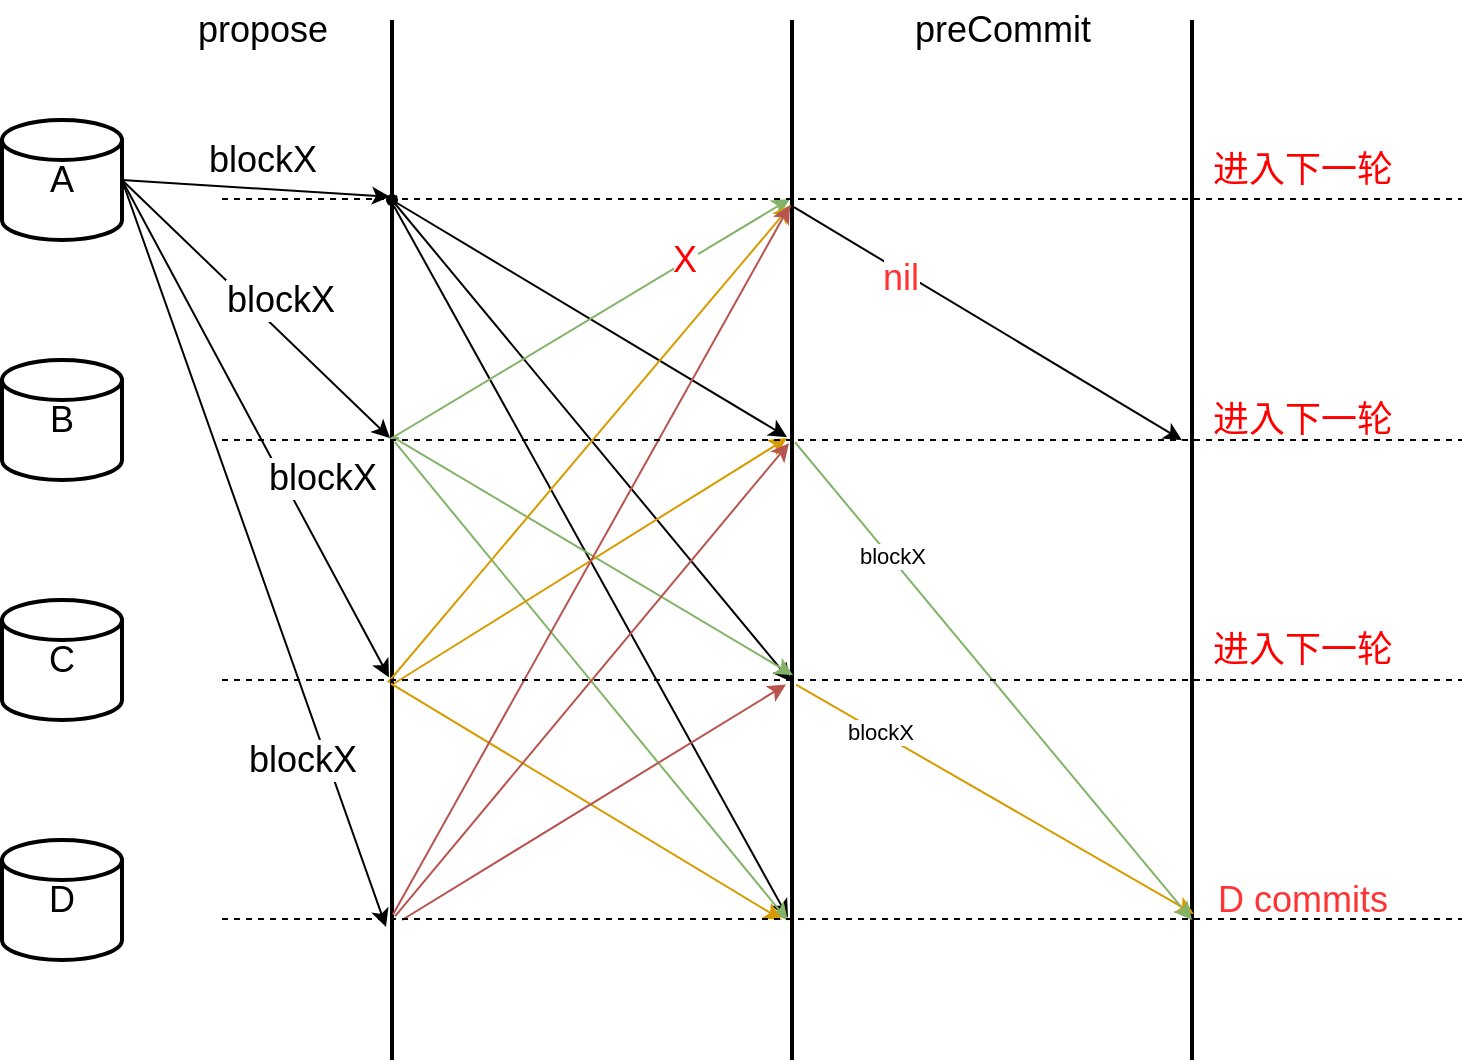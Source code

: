 <mxfile version="17.2.4" type="device"><diagram id="Uxc6Ua50y-Gxhxn-5wFb" name="第 1 页"><mxGraphModel dx="942" dy="725" grid="1" gridSize="10" guides="1" tooltips="1" connect="1" arrows="1" fold="1" page="1" pageScale="1" pageWidth="827" pageHeight="1169" math="0" shadow="0"><root><mxCell id="0"/><mxCell id="1" parent="0"/><mxCell id="mZ_o1JXan0s8bv2AVYPR-1" value="&lt;font style=&quot;font-size: 18px&quot;&gt;A&lt;/font&gt;" style="strokeWidth=2;html=1;shape=mxgraph.flowchart.database;whiteSpace=wrap;" vertex="1" parent="1"><mxGeometry x="50" y="80" width="60" height="60" as="geometry"/></mxCell><mxCell id="mZ_o1JXan0s8bv2AVYPR-2" value="&lt;font style=&quot;font-size: 18px&quot;&gt;B&lt;/font&gt;" style="strokeWidth=2;html=1;shape=mxgraph.flowchart.database;whiteSpace=wrap;" vertex="1" parent="1"><mxGeometry x="50" y="200" width="60" height="60" as="geometry"/></mxCell><mxCell id="mZ_o1JXan0s8bv2AVYPR-3" value="&lt;font style=&quot;font-size: 18px&quot;&gt;C&lt;/font&gt;" style="strokeWidth=2;html=1;shape=mxgraph.flowchart.database;whiteSpace=wrap;" vertex="1" parent="1"><mxGeometry x="50" y="320" width="60" height="60" as="geometry"/></mxCell><mxCell id="mZ_o1JXan0s8bv2AVYPR-4" value="&lt;font style=&quot;font-size: 18px&quot;&gt;D&lt;/font&gt;" style="strokeWidth=2;html=1;shape=mxgraph.flowchart.database;whiteSpace=wrap;" vertex="1" parent="1"><mxGeometry x="50" y="440" width="60" height="60" as="geometry"/></mxCell><mxCell id="mZ_o1JXan0s8bv2AVYPR-5" value="propose" style="text;html=1;align=center;verticalAlign=middle;resizable=0;points=[];autosize=1;strokeColor=none;fillColor=none;fontSize=18;fontColor=#000000;" vertex="1" parent="1"><mxGeometry x="140" y="20" width="80" height="30" as="geometry"/></mxCell><mxCell id="mZ_o1JXan0s8bv2AVYPR-6" value="" style="endArrow=classic;html=1;rounded=0;fontSize=18;fontColor=#000000;exitX=1;exitY=0.5;exitDx=0;exitDy=0;exitPerimeter=0;entryX=0.17;entryY=0.6;entryDx=0;entryDy=0;entryPerimeter=0;" edge="1" parent="1" source="mZ_o1JXan0s8bv2AVYPR-1" target="mZ_o1JXan0s8bv2AVYPR-12"><mxGeometry width="50" height="50" relative="1" as="geometry"><mxPoint x="330" y="370" as="sourcePoint"/><mxPoint x="252" y="120.48" as="targetPoint"/></mxGeometry></mxCell><mxCell id="mZ_o1JXan0s8bv2AVYPR-7" value="blockX" style="edgeLabel;html=1;align=center;verticalAlign=middle;resizable=0;points=[];fontSize=18;fontColor=#000000;" vertex="1" connectable="0" parent="mZ_o1JXan0s8bv2AVYPR-6"><mxGeometry x="0.21" y="1" relative="1" as="geometry"><mxPoint x="-11" y="-14" as="offset"/></mxGeometry></mxCell><mxCell id="mZ_o1JXan0s8bv2AVYPR-8" value="" style="endArrow=classic;html=1;rounded=0;fontSize=18;fontColor=#000000;entryX=0.402;entryY=0.6;entryDx=0;entryDy=0;entryPerimeter=0;exitX=1;exitY=0.5;exitDx=0;exitDy=0;exitPerimeter=0;" edge="1" parent="1" source="mZ_o1JXan0s8bv2AVYPR-1" target="mZ_o1JXan0s8bv2AVYPR-12"><mxGeometry width="50" height="50" relative="1" as="geometry"><mxPoint x="130" y="230" as="sourcePoint"/><mxPoint x="180" y="180" as="targetPoint"/></mxGeometry></mxCell><mxCell id="mZ_o1JXan0s8bv2AVYPR-9" value="blockX" style="edgeLabel;html=1;align=center;verticalAlign=middle;resizable=0;points=[];fontSize=18;fontColor=#000000;" vertex="1" connectable="0" parent="mZ_o1JXan0s8bv2AVYPR-8"><mxGeometry x="0.152" y="3" relative="1" as="geometry"><mxPoint y="-12" as="offset"/></mxGeometry></mxCell><mxCell id="mZ_o1JXan0s8bv2AVYPR-10" value="" style="endArrow=classic;html=1;rounded=0;fontSize=18;fontColor=#000000;exitX=1;exitY=0.5;exitDx=0;exitDy=0;exitPerimeter=0;entryX=0.632;entryY=0.65;entryDx=0;entryDy=0;entryPerimeter=0;" edge="1" parent="1" source="mZ_o1JXan0s8bv2AVYPR-1" target="mZ_o1JXan0s8bv2AVYPR-12"><mxGeometry width="50" height="50" relative="1" as="geometry"><mxPoint x="140" y="240" as="sourcePoint"/><mxPoint x="190" y="190" as="targetPoint"/></mxGeometry></mxCell><mxCell id="mZ_o1JXan0s8bv2AVYPR-11" value="blockX" style="edgeLabel;html=1;align=center;verticalAlign=middle;resizable=0;points=[];fontSize=18;fontColor=#000000;" vertex="1" connectable="0" parent="mZ_o1JXan0s8bv2AVYPR-10"><mxGeometry x="0.152" relative="1" as="geometry"><mxPoint x="23" y="6" as="offset"/></mxGeometry></mxCell><mxCell id="mZ_o1JXan0s8bv2AVYPR-12" value="" style="line;strokeWidth=2;direction=south;html=1;fontSize=18;fontColor=#000000;" vertex="1" parent="1"><mxGeometry x="240" y="30" width="10" height="520" as="geometry"/></mxCell><mxCell id="mZ_o1JXan0s8bv2AVYPR-13" value="" style="endArrow=classic;html=1;rounded=0;fontSize=18;fontColor=#000000;exitX=1;exitY=0.5;exitDx=0;exitDy=0;exitPerimeter=0;entryX=0.872;entryY=0.8;entryDx=0;entryDy=0;entryPerimeter=0;" edge="1" parent="1" source="mZ_o1JXan0s8bv2AVYPR-1" target="mZ_o1JXan0s8bv2AVYPR-12"><mxGeometry width="50" height="50" relative="1" as="geometry"><mxPoint x="120" y="120" as="sourcePoint"/><mxPoint x="263.5" y="368.64" as="targetPoint"/></mxGeometry></mxCell><mxCell id="mZ_o1JXan0s8bv2AVYPR-14" value="blockX" style="edgeLabel;html=1;align=center;verticalAlign=middle;resizable=0;points=[];fontSize=18;fontColor=#000000;" vertex="1" connectable="0" parent="mZ_o1JXan0s8bv2AVYPR-13"><mxGeometry x="0.06" relative="1" as="geometry"><mxPoint x="20" y="92" as="offset"/></mxGeometry></mxCell><mxCell id="mZ_o1JXan0s8bv2AVYPR-15" value="" style="line;strokeWidth=2;direction=south;html=1;fontSize=18;fontColor=#000000;" vertex="1" parent="1"><mxGeometry x="440" y="30" width="10" height="520" as="geometry"/></mxCell><mxCell id="mZ_o1JXan0s8bv2AVYPR-16" value="" style="endArrow=classic;html=1;rounded=0;fontSize=18;fontColor=#000000;exitDx=0;exitDy=0;exitPerimeter=0;entryX=0.401;entryY=0.75;entryDx=0;entryDy=0;entryPerimeter=0;startArrow=none;" edge="1" parent="1" source="mZ_o1JXan0s8bv2AVYPR-17" target="mZ_o1JXan0s8bv2AVYPR-15"><mxGeometry width="50" height="50" relative="1" as="geometry"><mxPoint x="320" y="160" as="sourcePoint"/><mxPoint x="370" y="110" as="targetPoint"/></mxGeometry></mxCell><mxCell id="mZ_o1JXan0s8bv2AVYPR-17" value="" style="shape=waypoint;sketch=0;fillStyle=solid;size=6;pointerEvents=1;points=[];fillColor=none;resizable=0;rotatable=0;perimeter=centerPerimeter;snapToPoint=1;fontSize=18;fontColor=#000000;" vertex="1" parent="1"><mxGeometry x="225" y="100" width="40" height="40" as="geometry"/></mxCell><mxCell id="mZ_o1JXan0s8bv2AVYPR-18" value="" style="endArrow=none;html=1;rounded=0;fontSize=18;fontColor=#000000;exitX=0.169;exitY=0.25;exitDx=0;exitDy=0;exitPerimeter=0;entryDx=0;entryDy=0;entryPerimeter=0;" edge="1" parent="1" source="mZ_o1JXan0s8bv2AVYPR-12" target="mZ_o1JXan0s8bv2AVYPR-17"><mxGeometry width="50" height="50" relative="1" as="geometry"><mxPoint x="247.5" y="117.88" as="sourcePoint"/><mxPoint x="442.5" y="238.52" as="targetPoint"/></mxGeometry></mxCell><mxCell id="mZ_o1JXan0s8bv2AVYPR-19" value="" style="endArrow=classic;html=1;rounded=0;fontSize=18;fontColor=#000000;exitDx=0;exitDy=0;exitPerimeter=0;entryX=0.636;entryY=0.55;entryDx=0;entryDy=0;entryPerimeter=0;startArrow=none;exitX=0.588;exitY=0.563;" edge="1" parent="1" source="mZ_o1JXan0s8bv2AVYPR-17" target="mZ_o1JXan0s8bv2AVYPR-15"><mxGeometry width="50" height="50" relative="1" as="geometry"><mxPoint x="265" y="140" as="sourcePoint"/><mxPoint x="462.5" y="258.52" as="targetPoint"/></mxGeometry></mxCell><mxCell id="mZ_o1JXan0s8bv2AVYPR-20" value="" style="endArrow=classic;html=1;rounded=0;fontSize=18;fontColor=#000000;entryX=0.863;entryY=0.7;entryDx=0;entryDy=0;entryPerimeter=0;startArrow=none;exitX=0.179;exitY=0.4;exitDx=0;exitDy=0;exitPerimeter=0;" edge="1" parent="1" source="mZ_o1JXan0s8bv2AVYPR-12" target="mZ_o1JXan0s8bv2AVYPR-15"><mxGeometry width="50" height="50" relative="1" as="geometry"><mxPoint x="260" y="200" as="sourcePoint"/><mxPoint x="482.5" y="348.52" as="targetPoint"/></mxGeometry></mxCell><mxCell id="mZ_o1JXan0s8bv2AVYPR-21" value="" style="endArrow=classic;html=1;rounded=0;fontSize=18;fontColor=#000000;fillColor=#d5e8d4;strokeColor=#82b366;exitX=0.402;exitY=0.15;exitDx=0;exitDy=0;exitPerimeter=0;entryX=0.172;entryY=0.6;entryDx=0;entryDy=0;entryPerimeter=0;" edge="1" parent="1" source="mZ_o1JXan0s8bv2AVYPR-12" target="mZ_o1JXan0s8bv2AVYPR-15"><mxGeometry width="50" height="50" relative="1" as="geometry"><mxPoint x="250" y="370" as="sourcePoint"/><mxPoint x="300" y="320" as="targetPoint"/><Array as="points"><mxPoint x="245" y="239"/></Array></mxGeometry></mxCell><mxCell id="mZ_o1JXan0s8bv2AVYPR-22" value="&lt;font color=&quot;#ff0000&quot;&gt;X&lt;/font&gt;" style="edgeLabel;html=1;align=center;verticalAlign=middle;resizable=0;points=[];fontSize=18;fontColor=#000000;" vertex="1" connectable="0" parent="mZ_o1JXan0s8bv2AVYPR-21"><mxGeometry x="0.481" y="1" relative="1" as="geometry"><mxPoint as="offset"/></mxGeometry></mxCell><mxCell id="mZ_o1JXan0s8bv2AVYPR-23" value="" style="endArrow=classic;html=1;rounded=0;fontSize=18;fontColor=#000000;fillColor=#d5e8d4;strokeColor=#82b366;entryX=0.63;entryY=0.45;entryDx=0;entryDy=0;entryPerimeter=0;exitX=0.401;exitY=0.45;exitDx=0;exitDy=0;exitPerimeter=0;" edge="1" parent="1" source="mZ_o1JXan0s8bv2AVYPR-12" target="mZ_o1JXan0s8bv2AVYPR-15"><mxGeometry width="50" height="50" relative="1" as="geometry"><mxPoint x="250" y="240" as="sourcePoint"/><mxPoint x="440" y="360" as="targetPoint"/><Array as="points"/></mxGeometry></mxCell><mxCell id="mZ_o1JXan0s8bv2AVYPR-24" value="" style="endArrow=classic;html=1;rounded=0;fontSize=18;fontColor=#000000;fillColor=#d5e8d4;strokeColor=#82b366;entryX=0.866;entryY=0.7;entryDx=0;entryDy=0;entryPerimeter=0;exitX=0.406;exitY=0.35;exitDx=0;exitDy=0;exitPerimeter=0;" edge="1" parent="1" source="mZ_o1JXan0s8bv2AVYPR-12" target="mZ_o1JXan0s8bv2AVYPR-15"><mxGeometry width="50" height="50" relative="1" as="geometry"><mxPoint x="250" y="240" as="sourcePoint"/><mxPoint x="455.5" y="367.6" as="targetPoint"/><Array as="points"/></mxGeometry></mxCell><mxCell id="mZ_o1JXan0s8bv2AVYPR-25" value="" style="endArrow=classic;html=1;rounded=0;fontSize=18;fontColor=#000000;fillColor=#ffe6cc;strokeColor=#d79b00;exitX=0.637;exitY=0.7;exitDx=0;exitDy=0;exitPerimeter=0;entryX=0.178;entryY=0.55;entryDx=0;entryDy=0;entryPerimeter=0;" edge="1" parent="1" source="mZ_o1JXan0s8bv2AVYPR-12" target="mZ_o1JXan0s8bv2AVYPR-15"><mxGeometry width="50" height="50" relative="1" as="geometry"><mxPoint x="250" y="360" as="sourcePoint"/><mxPoint x="340" y="390" as="targetPoint"/></mxGeometry></mxCell><mxCell id="mZ_o1JXan0s8bv2AVYPR-26" value="" style="endArrow=classic;html=1;rounded=0;fontSize=18;fontColor=#000000;fillColor=#ffe6cc;strokeColor=#d79b00;exitX=0.638;exitY=0.4;exitDx=0;exitDy=0;exitPerimeter=0;entryX=0.402;entryY=0.75;entryDx=0;entryDy=0;entryPerimeter=0;" edge="1" parent="1" source="mZ_o1JXan0s8bv2AVYPR-12" target="mZ_o1JXan0s8bv2AVYPR-15"><mxGeometry width="50" height="50" relative="1" as="geometry"><mxPoint x="253" y="371.24" as="sourcePoint"/><mxPoint x="454.5" y="132.56" as="targetPoint"/></mxGeometry></mxCell><mxCell id="mZ_o1JXan0s8bv2AVYPR-27" value="" style="endArrow=classic;html=1;rounded=0;fontSize=18;fontColor=#000000;fillColor=#ffe6cc;strokeColor=#d79b00;exitX=0.638;exitY=0.55;exitDx=0;exitDy=0;exitPerimeter=0;" edge="1" parent="1" source="mZ_o1JXan0s8bv2AVYPR-12"><mxGeometry width="50" height="50" relative="1" as="geometry"><mxPoint x="256" y="371.76" as="sourcePoint"/><mxPoint x="440" y="480" as="targetPoint"/></mxGeometry></mxCell><mxCell id="mZ_o1JXan0s8bv2AVYPR-28" value="" style="endArrow=classic;html=1;rounded=0;fontSize=18;fontColor=#000000;fillColor=#f8cecc;strokeColor=#b85450;entryX=0.178;entryY=0.6;entryDx=0;entryDy=0;entryPerimeter=0;exitX=0.86;exitY=0.45;exitDx=0;exitDy=0;exitPerimeter=0;" edge="1" parent="1" source="mZ_o1JXan0s8bv2AVYPR-12" target="mZ_o1JXan0s8bv2AVYPR-15"><mxGeometry width="50" height="50" relative="1" as="geometry"><mxPoint x="260" y="470" as="sourcePoint"/><mxPoint x="310" y="420" as="targetPoint"/></mxGeometry></mxCell><mxCell id="mZ_o1JXan0s8bv2AVYPR-29" value="" style="endArrow=classic;html=1;rounded=0;fontSize=18;fontColor=#000000;fillColor=#f8cecc;strokeColor=#b85450;entryX=0.407;entryY=0.65;entryDx=0;entryDy=0;entryPerimeter=0;exitX=0.862;exitY=0.35;exitDx=0;exitDy=0;exitPerimeter=0;" edge="1" parent="1" source="mZ_o1JXan0s8bv2AVYPR-12" target="mZ_o1JXan0s8bv2AVYPR-15"><mxGeometry width="50" height="50" relative="1" as="geometry"><mxPoint x="255.5" y="487.2" as="sourcePoint"/><mxPoint x="454" y="132.56" as="targetPoint"/></mxGeometry></mxCell><mxCell id="mZ_o1JXan0s8bv2AVYPR-30" value="" style="endArrow=classic;html=1;rounded=0;fontSize=18;fontColor=#000000;fillColor=#f8cecc;strokeColor=#b85450;entryX=0.639;entryY=0.8;entryDx=0;entryDy=0;entryPerimeter=0;" edge="1" parent="1" target="mZ_o1JXan0s8bv2AVYPR-15"><mxGeometry width="50" height="50" relative="1" as="geometry"><mxPoint x="250" y="480" as="sourcePoint"/><mxPoint x="453.5" y="251.64" as="targetPoint"/></mxGeometry></mxCell><mxCell id="mZ_o1JXan0s8bv2AVYPR-31" value="" style="line;strokeWidth=2;direction=south;html=1;fontSize=18;fontColor=#FF0000;" vertex="1" parent="1"><mxGeometry x="640" y="30" width="10" height="520" as="geometry"/></mxCell><mxCell id="mZ_o1JXan0s8bv2AVYPR-32" value="&lt;font color=&quot;#000000&quot;&gt;preCommit&lt;/font&gt;" style="text;html=1;align=center;verticalAlign=middle;resizable=0;points=[];autosize=1;strokeColor=none;fillColor=none;fontSize=18;fontColor=#FF0000;" vertex="1" parent="1"><mxGeometry x="500" y="20" width="100" height="30" as="geometry"/></mxCell><mxCell id="mZ_o1JXan0s8bv2AVYPR-33" value="" style="endArrow=classic;html=1;rounded=0;fontSize=18;fontColor=#000000;fillColor=#ffe6cc;strokeColor=#d79b00;exitX=0.639;exitY=0.3;exitDx=0;exitDy=0;exitPerimeter=0;entryX=-0.04;entryY=0.733;entryDx=0;entryDy=0;entryPerimeter=0;" edge="1" parent="1" source="mZ_o1JXan0s8bv2AVYPR-15" target="mZ_o1JXan0s8bv2AVYPR-35"><mxGeometry width="50" height="50" relative="1" as="geometry"><mxPoint x="450" y="390.04" as="sourcePoint"/><mxPoint x="642" y="270.0" as="targetPoint"/></mxGeometry></mxCell><mxCell id="mZ_o1JXan0s8bv2AVYPR-46" value="blockX" style="edgeLabel;html=1;align=center;verticalAlign=middle;resizable=0;points=[];" vertex="1" connectable="0" parent="mZ_o1JXan0s8bv2AVYPR-33"><mxGeometry x="-0.584" y="1" relative="1" as="geometry"><mxPoint as="offset"/></mxGeometry></mxCell><mxCell id="mZ_o1JXan0s8bv2AVYPR-34" value="" style="endArrow=classic;html=1;rounded=0;fontSize=18;fontColor=#000000;fillColor=#d5e8d4;strokeColor=#82b366;exitX=0.406;exitY=0.35;exitDx=0;exitDy=0;exitPerimeter=0;" edge="1" parent="1" source="mZ_o1JXan0s8bv2AVYPR-15"><mxGeometry width="50" height="50" relative="1" as="geometry"><mxPoint x="458" y="248.52" as="sourcePoint"/><mxPoint x="645" y="480" as="targetPoint"/><Array as="points"/></mxGeometry></mxCell><mxCell id="mZ_o1JXan0s8bv2AVYPR-45" value="blockX" style="edgeLabel;html=1;align=center;verticalAlign=middle;resizable=0;points=[];" vertex="1" connectable="0" parent="mZ_o1JXan0s8bv2AVYPR-34"><mxGeometry x="-0.519" y="1" relative="1" as="geometry"><mxPoint as="offset"/></mxGeometry></mxCell><mxCell id="mZ_o1JXan0s8bv2AVYPR-35" value="&lt;font color=&quot;#ff3333&quot;&gt;D commits&lt;/font&gt;" style="text;html=1;align=center;verticalAlign=middle;resizable=0;points=[];autosize=1;strokeColor=none;fillColor=none;fontSize=18;fontColor=#000000;" vertex="1" parent="1"><mxGeometry x="650" y="455" width="100" height="30" as="geometry"/></mxCell><mxCell id="mZ_o1JXan0s8bv2AVYPR-36" value="" style="endArrow=none;dashed=1;html=1;rounded=0;fontSize=18;fontColor=#FF3333;" edge="1" parent="1"><mxGeometry width="50" height="50" relative="1" as="geometry"><mxPoint x="160" y="119.5" as="sourcePoint"/><mxPoint x="780" y="119.5" as="targetPoint"/></mxGeometry></mxCell><mxCell id="mZ_o1JXan0s8bv2AVYPR-37" value="" style="endArrow=none;dashed=1;html=1;rounded=0;fontSize=18;fontColor=#FF3333;" edge="1" parent="1"><mxGeometry width="50" height="50" relative="1" as="geometry"><mxPoint x="160" y="240" as="sourcePoint"/><mxPoint x="780" y="240" as="targetPoint"/></mxGeometry></mxCell><mxCell id="mZ_o1JXan0s8bv2AVYPR-38" value="" style="endArrow=none;dashed=1;html=1;rounded=0;fontSize=18;fontColor=#FF3333;" edge="1" parent="1"><mxGeometry width="50" height="50" relative="1" as="geometry"><mxPoint x="160" y="360" as="sourcePoint"/><mxPoint x="780" y="360" as="targetPoint"/></mxGeometry></mxCell><mxCell id="mZ_o1JXan0s8bv2AVYPR-39" value="" style="endArrow=none;dashed=1;html=1;rounded=0;fontSize=18;fontColor=#FF3333;" edge="1" parent="1"><mxGeometry width="50" height="50" relative="1" as="geometry"><mxPoint x="160" y="479.5" as="sourcePoint"/><mxPoint x="780" y="479.5" as="targetPoint"/></mxGeometry></mxCell><mxCell id="mZ_o1JXan0s8bv2AVYPR-40" value="" style="endArrow=classic;html=1;rounded=0;fontSize=18;fontColor=#000000;exitDx=0;exitDy=0;exitPerimeter=0;entryX=0.404;entryY=1;entryDx=0;entryDy=0;entryPerimeter=0;startArrow=none;exitX=0.18;exitY=0.4;" edge="1" parent="1" source="mZ_o1JXan0s8bv2AVYPR-15" target="mZ_o1JXan0s8bv2AVYPR-31"><mxGeometry width="50" height="50" relative="1" as="geometry"><mxPoint x="255" y="130" as="sourcePoint"/><mxPoint x="452.5" y="248.52" as="targetPoint"/></mxGeometry></mxCell><mxCell id="mZ_o1JXan0s8bv2AVYPR-41" value="nil" style="edgeLabel;html=1;align=center;verticalAlign=middle;resizable=0;points=[];fontSize=18;fontColor=#FF3333;" vertex="1" connectable="0" parent="mZ_o1JXan0s8bv2AVYPR-40"><mxGeometry x="-0.437" y="-3" relative="1" as="geometry"><mxPoint as="offset"/></mxGeometry></mxCell><mxCell id="mZ_o1JXan0s8bv2AVYPR-42" value="&lt;font color=&quot;#ff0000&quot;&gt;进入下一轮&lt;/font&gt;" style="text;html=1;align=center;verticalAlign=middle;resizable=0;points=[];autosize=1;strokeColor=none;fillColor=none;fontSize=18;fontColor=#000000;" vertex="1" parent="1"><mxGeometry x="645" y="330" width="110" height="30" as="geometry"/></mxCell><mxCell id="mZ_o1JXan0s8bv2AVYPR-43" value="&lt;font color=&quot;#ff0000&quot;&gt;进入下一轮&lt;/font&gt;" style="text;html=1;align=center;verticalAlign=middle;resizable=0;points=[];autosize=1;strokeColor=none;fillColor=none;fontSize=18;fontColor=#000000;" vertex="1" parent="1"><mxGeometry x="645" y="90" width="110" height="30" as="geometry"/></mxCell><mxCell id="mZ_o1JXan0s8bv2AVYPR-44" value="&lt;font color=&quot;#ff0000&quot;&gt;进入下一轮&lt;/font&gt;" style="text;html=1;align=center;verticalAlign=middle;resizable=0;points=[];autosize=1;strokeColor=none;fillColor=none;fontSize=18;fontColor=#000000;" vertex="1" parent="1"><mxGeometry x="645" y="215" width="110" height="30" as="geometry"/></mxCell></root></mxGraphModel></diagram></mxfile>
